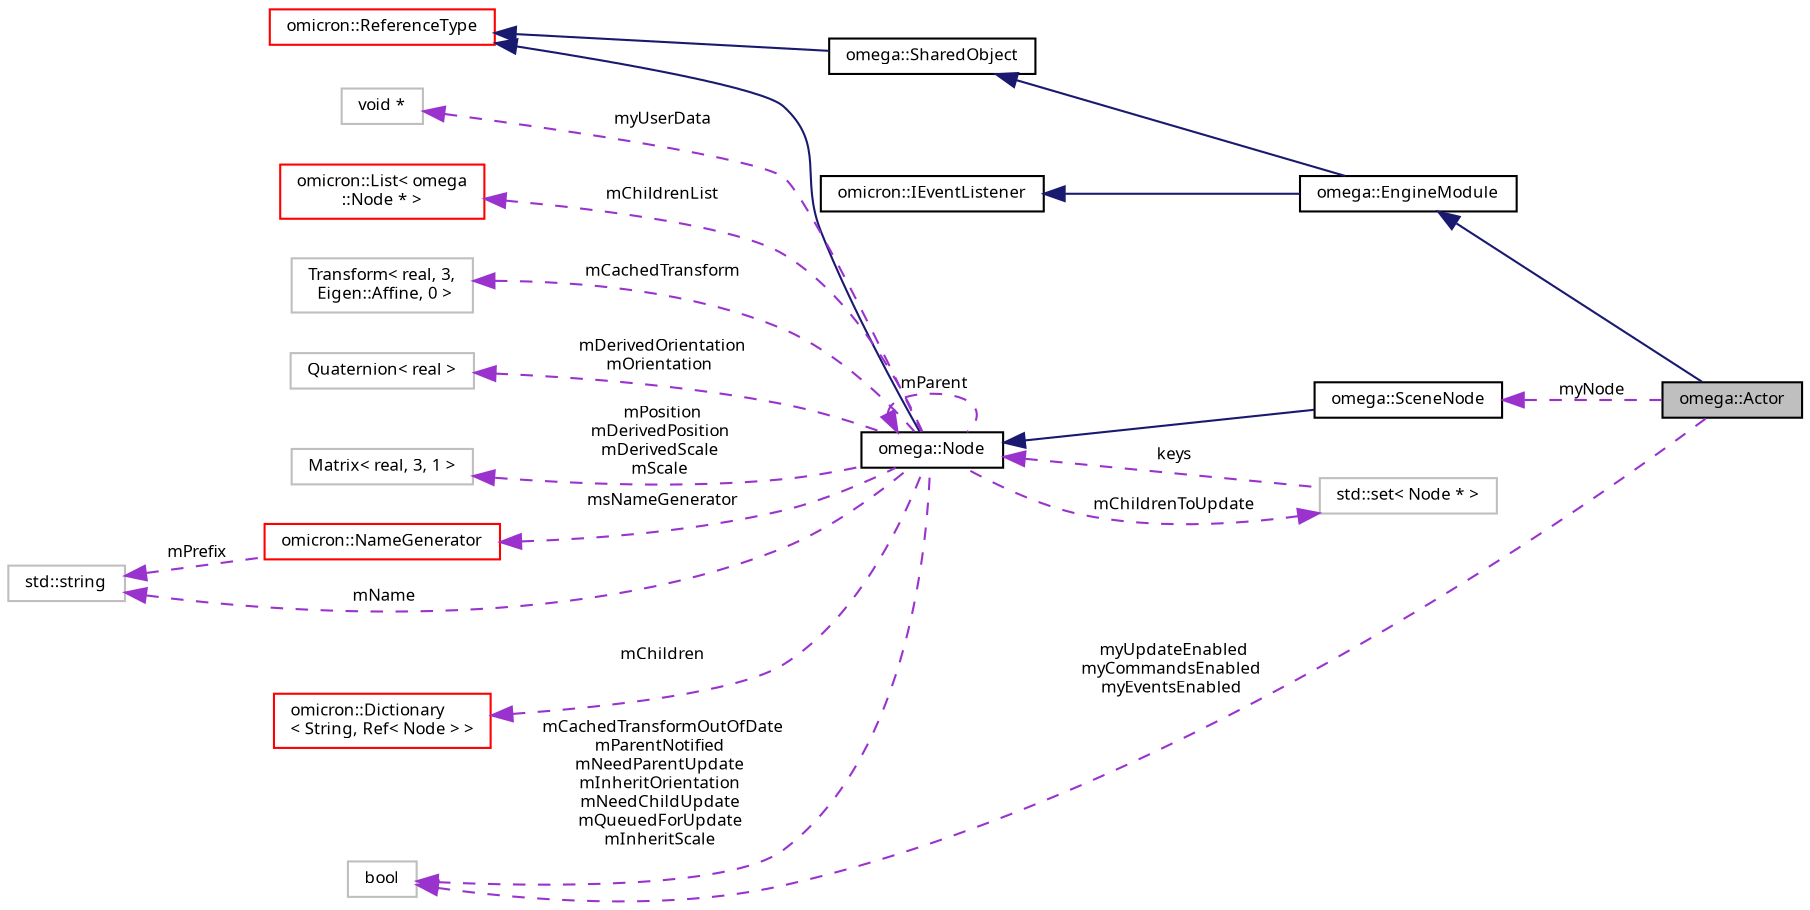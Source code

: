 digraph "omega::Actor"
{
  bgcolor="transparent";
  edge [fontname="FreeSans.ttf",fontsize="8",labelfontname="FreeSans.ttf",labelfontsize="8"];
  node [fontname="FreeSans.ttf",fontsize="8",shape=record];
  rankdir="LR";
  Node1 [label="omega::Actor",height=0.2,width=0.4,color="black", fillcolor="grey75", style="filled", fontcolor="black"];
  Node2 -> Node1 [dir="back",color="midnightblue",fontsize="8",style="solid",fontname="FreeSans.ttf"];
  Node2 [label="omega::EngineModule",height=0.2,width=0.4,color="black",URL="$classomega_1_1_engine_module.html",tooltip="Base class for engine modules Engine modules are classes that can be attached to the engine and recei..."];
  Node3 -> Node2 [dir="back",color="midnightblue",fontsize="8",style="solid",fontname="FreeSans.ttf"];
  Node3 [label="omega::SharedObject",height=0.2,width=0.4,color="black",URL="$classomega_1_1_shared_object.html"];
  Node4 -> Node3 [dir="back",color="midnightblue",fontsize="8",style="solid",fontname="FreeSans.ttf"];
  Node4 [label="omicron::ReferenceType",height=0.2,width=0.4,color="red",URL="$classomicron_1_1_reference_type.html",tooltip="Implements a base class for reference-counted types. "];
  Node5 -> Node2 [dir="back",color="midnightblue",fontsize="8",style="solid",fontname="FreeSans.ttf"];
  Node5 [label="omicron::IEventListener",height=0.2,width=0.4,color="black",URL="$classomicron_1_1_i_event_listener.html",tooltip="The IEventListener interface is implemented by objects that can receive and process events..."];
  Node6 -> Node1 [dir="back",color="darkorchid3",fontsize="8",style="dashed",label=" myNode" ,fontname="FreeSans.ttf"];
  Node6 [label="omega::SceneNode",height=0.2,width=0.4,color="black",URL="$classomega_1_1_scene_node.html",tooltip="Represents a node in the omegalib scene graph. "];
  Node7 -> Node6 [dir="back",color="midnightblue",fontsize="8",style="solid",fontname="FreeSans.ttf"];
  Node7 [label="omega::Node",height=0.2,width=0.4,color="black",URL="$classomega_1_1_node.html",tooltip="Class representing a general-purpose node in an articulated scene graph. "];
  Node4 -> Node7 [dir="back",color="midnightblue",fontsize="8",style="solid",fontname="FreeSans.ttf"];
  Node8 -> Node7 [dir="back",color="darkorchid3",fontsize="8",style="dashed",label=" mCachedTransform" ,fontname="FreeSans.ttf"];
  Node8 [label="Transform\< real, 3,\l Eigen::Affine, 0 \>",height=0.2,width=0.4,color="grey75"];
  Node9 -> Node7 [dir="back",color="darkorchid3",fontsize="8",style="dashed",label=" mDerivedOrientation\nmOrientation" ,fontname="FreeSans.ttf"];
  Node9 [label="Quaternion\< real \>",height=0.2,width=0.4,color="grey75"];
  Node7 -> Node7 [dir="back",color="darkorchid3",fontsize="8",style="dashed",label=" mParent" ,fontname="FreeSans.ttf"];
  Node10 -> Node7 [dir="back",color="darkorchid3",fontsize="8",style="dashed",label=" mPosition\nmDerivedPosition\nmDerivedScale\nmScale" ,fontname="FreeSans.ttf"];
  Node10 [label="Matrix\< real, 3, 1 \>",height=0.2,width=0.4,color="grey75"];
  Node11 -> Node7 [dir="back",color="darkorchid3",fontsize="8",style="dashed",label=" msNameGenerator" ,fontname="FreeSans.ttf"];
  Node11 [label="omicron::NameGenerator",height=0.2,width=0.4,color="red",URL="$classomicron_1_1_name_generator.html"];
  Node12 -> Node11 [dir="back",color="darkorchid3",fontsize="8",style="dashed",label=" mPrefix" ,fontname="FreeSans.ttf"];
  Node12 [label="std::string",height=0.2,width=0.4,color="grey75",tooltip="STL class. "];
  Node12 -> Node7 [dir="back",color="darkorchid3",fontsize="8",style="dashed",label=" mName" ,fontname="FreeSans.ttf"];
  Node13 -> Node7 [dir="back",color="darkorchid3",fontsize="8",style="dashed",label=" mCachedTransformOutOfDate\nmParentNotified\nmNeedParentUpdate\nmInheritOrientation\nmNeedChildUpdate\nmQueuedForUpdate\nmInheritScale" ,fontname="FreeSans.ttf"];
  Node13 [label="bool",height=0.2,width=0.4,color="grey75"];
  Node14 -> Node7 [dir="back",color="darkorchid3",fontsize="8",style="dashed",label=" mChildrenToUpdate" ,fontname="FreeSans.ttf"];
  Node14 [label="std::set\< Node * \>",height=0.2,width=0.4,color="grey75"];
  Node7 -> Node14 [dir="back",color="darkorchid3",fontsize="8",style="dashed",label=" keys" ,fontname="FreeSans.ttf"];
  Node15 -> Node7 [dir="back",color="darkorchid3",fontsize="8",style="dashed",label=" mChildren" ,fontname="FreeSans.ttf"];
  Node15 [label="omicron::Dictionary\l\< String, Ref\< Node \> \>",height=0.2,width=0.4,color="red",URL="$classomicron_1_1_dictionary.html"];
  Node16 -> Node7 [dir="back",color="darkorchid3",fontsize="8",style="dashed",label=" myUserData" ,fontname="FreeSans.ttf"];
  Node16 [label="void *",height=0.2,width=0.4,color="grey75"];
  Node17 -> Node7 [dir="back",color="darkorchid3",fontsize="8",style="dashed",label=" mChildrenList" ,fontname="FreeSans.ttf"];
  Node17 [label="omicron::List\< omega\l::Node * \>",height=0.2,width=0.4,color="red",URL="$classomicron_1_1_list.html"];
  Node13 -> Node1 [dir="back",color="darkorchid3",fontsize="8",style="dashed",label=" myUpdateEnabled\nmyCommandsEnabled\nmyEventsEnabled" ,fontname="FreeSans.ttf"];
}
